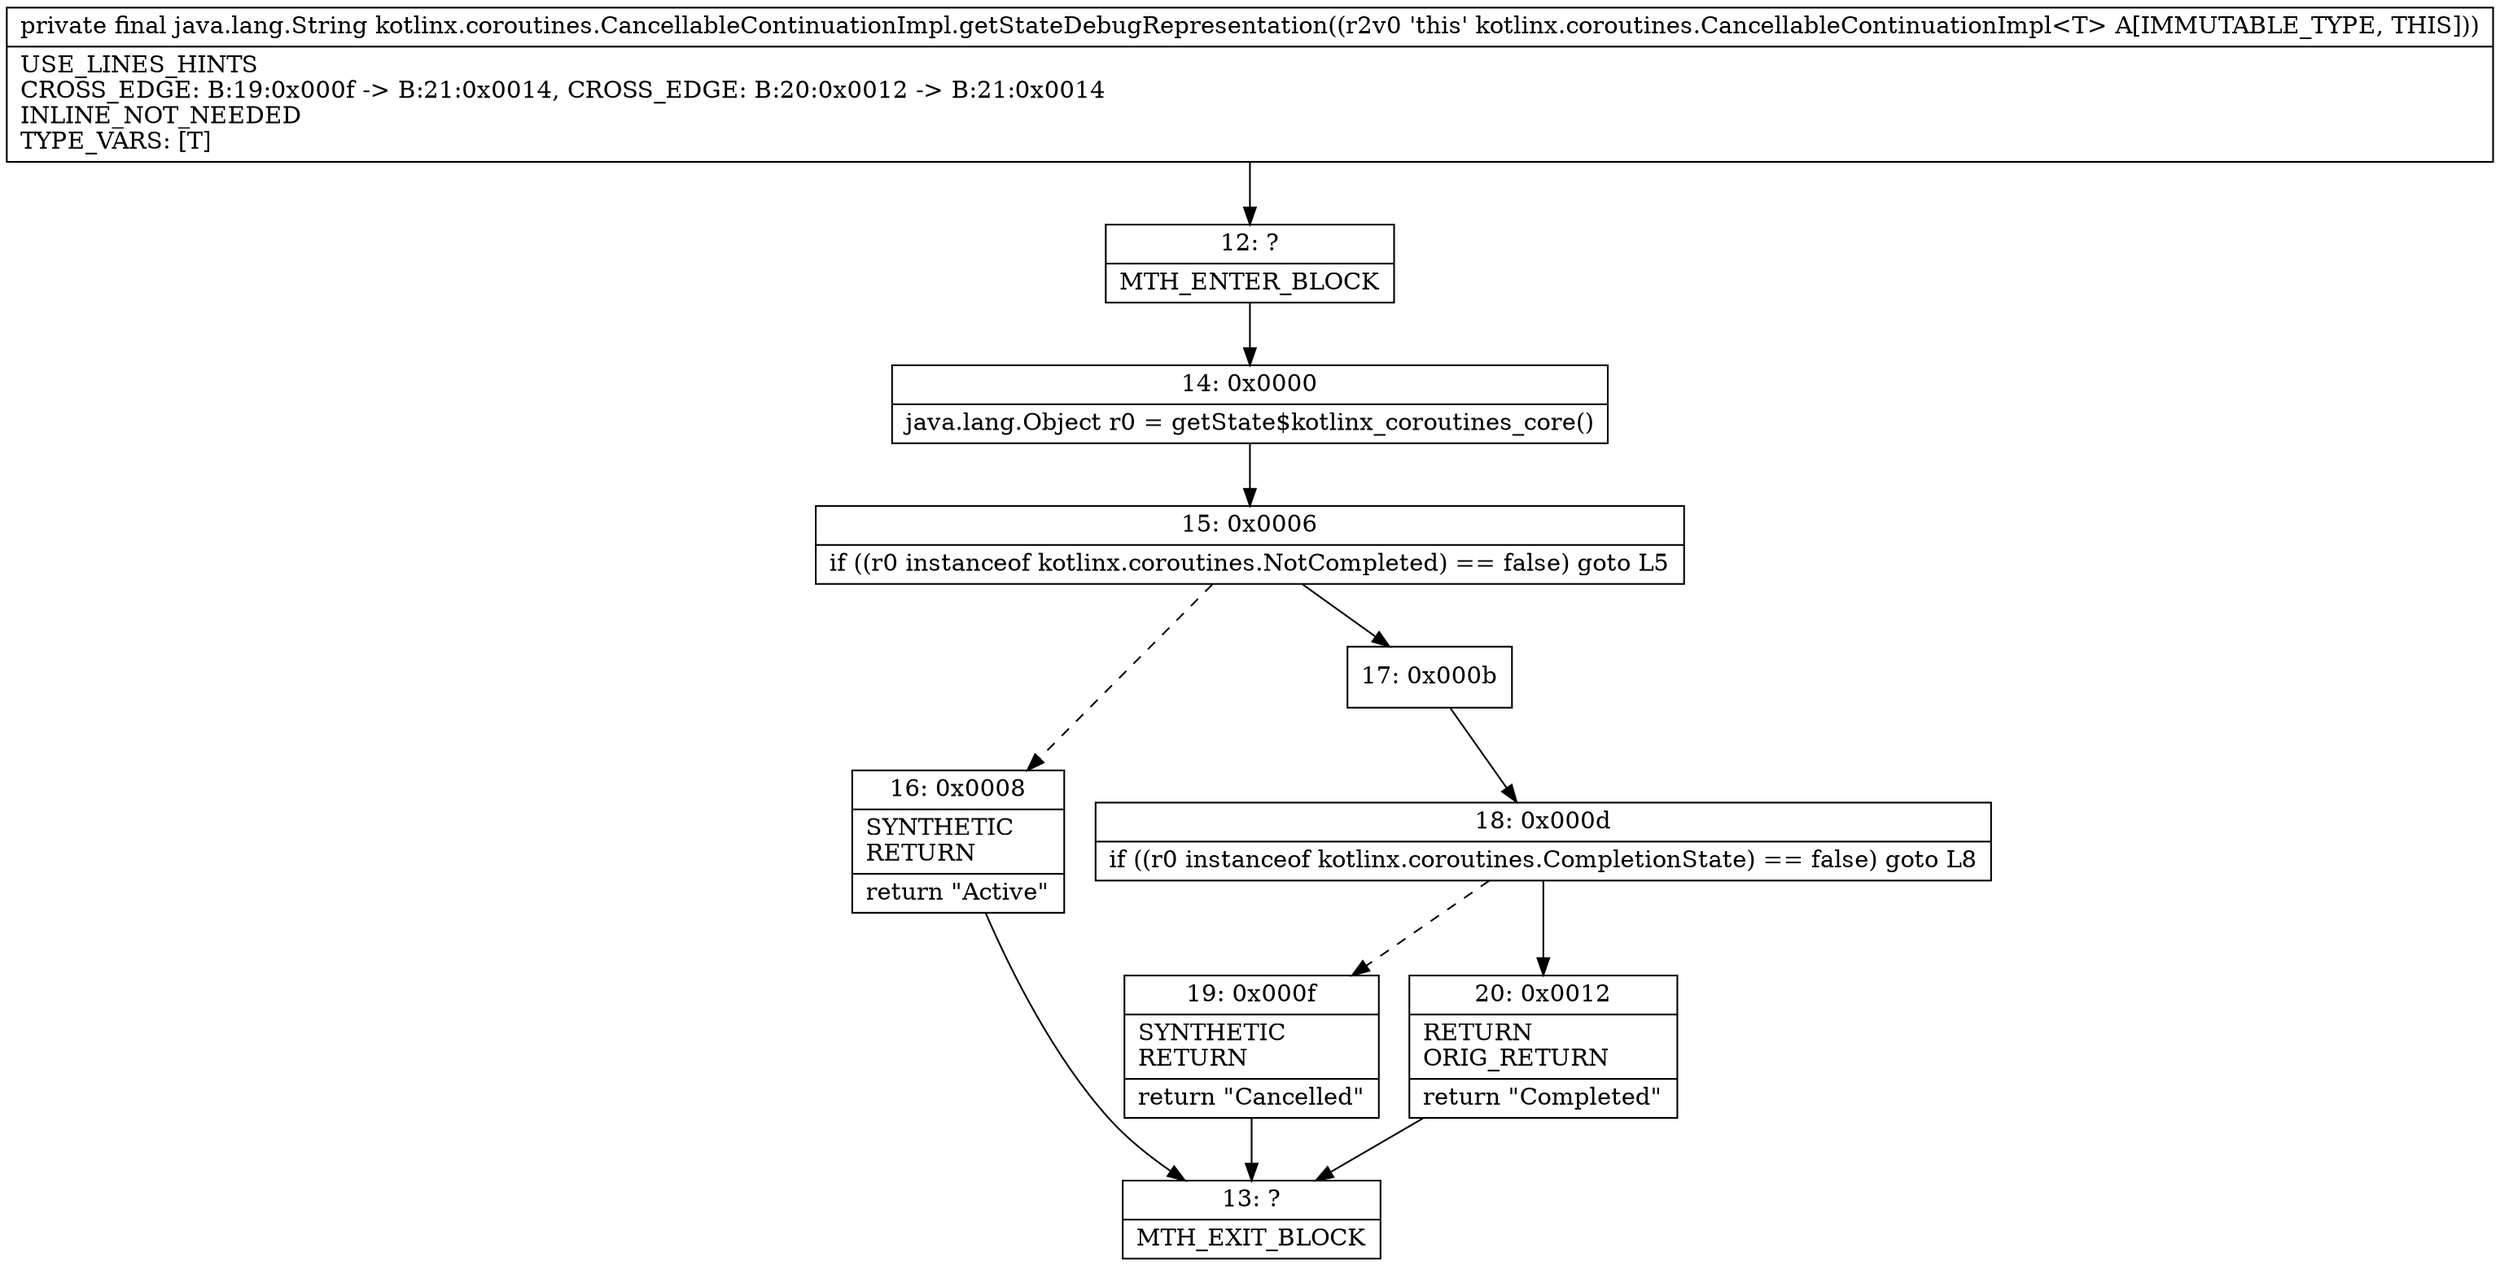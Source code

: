 digraph "CFG forkotlinx.coroutines.CancellableContinuationImpl.getStateDebugRepresentation()Ljava\/lang\/String;" {
Node_12 [shape=record,label="{12\:\ ?|MTH_ENTER_BLOCK\l}"];
Node_14 [shape=record,label="{14\:\ 0x0000|java.lang.Object r0 = getState$kotlinx_coroutines_core()\l}"];
Node_15 [shape=record,label="{15\:\ 0x0006|if ((r0 instanceof kotlinx.coroutines.NotCompleted) == false) goto L5\l}"];
Node_16 [shape=record,label="{16\:\ 0x0008|SYNTHETIC\lRETURN\l|return \"Active\"\l}"];
Node_13 [shape=record,label="{13\:\ ?|MTH_EXIT_BLOCK\l}"];
Node_17 [shape=record,label="{17\:\ 0x000b}"];
Node_18 [shape=record,label="{18\:\ 0x000d|if ((r0 instanceof kotlinx.coroutines.CompletionState) == false) goto L8\l}"];
Node_19 [shape=record,label="{19\:\ 0x000f|SYNTHETIC\lRETURN\l|return \"Cancelled\"\l}"];
Node_20 [shape=record,label="{20\:\ 0x0012|RETURN\lORIG_RETURN\l|return \"Completed\"\l}"];
MethodNode[shape=record,label="{private final java.lang.String kotlinx.coroutines.CancellableContinuationImpl.getStateDebugRepresentation((r2v0 'this' kotlinx.coroutines.CancellableContinuationImpl\<T\> A[IMMUTABLE_TYPE, THIS]))  | USE_LINES_HINTS\lCROSS_EDGE: B:19:0x000f \-\> B:21:0x0014, CROSS_EDGE: B:20:0x0012 \-\> B:21:0x0014\lINLINE_NOT_NEEDED\lTYPE_VARS: [T]\l}"];
MethodNode -> Node_12;Node_12 -> Node_14;
Node_14 -> Node_15;
Node_15 -> Node_16[style=dashed];
Node_15 -> Node_17;
Node_16 -> Node_13;
Node_17 -> Node_18;
Node_18 -> Node_19[style=dashed];
Node_18 -> Node_20;
Node_19 -> Node_13;
Node_20 -> Node_13;
}

